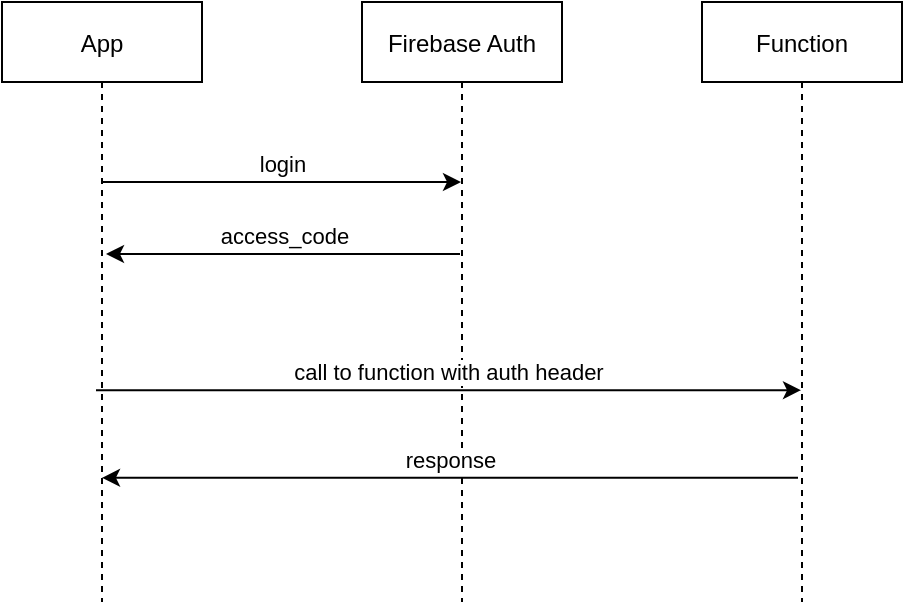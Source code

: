 <mxfile version="15.1.1" type="device"><diagram id="kgpKYQtTHZ0yAKxKKP6v" name="Page-1"><mxGraphModel dx="1298" dy="731" grid="1" gridSize="10" guides="1" tooltips="1" connect="1" arrows="1" fold="1" page="1" pageScale="1" pageWidth="850" pageHeight="1100" math="0" shadow="0"><root><mxCell id="0"/><mxCell id="1" parent="0"/><mxCell id="3nuBFxr9cyL0pnOWT2aG-1" value="App" style="shape=umlLifeline;perimeter=lifelinePerimeter;container=1;collapsible=0;recursiveResize=0;rounded=0;shadow=0;strokeWidth=1;" parent="1" vertex="1"><mxGeometry x="120" y="80" width="100" height="300" as="geometry"/></mxCell><mxCell id="3nuBFxr9cyL0pnOWT2aG-5" value="Firebase Auth" style="shape=umlLifeline;perimeter=lifelinePerimeter;container=1;collapsible=0;recursiveResize=0;rounded=0;shadow=0;strokeWidth=1;" parent="1" vertex="1"><mxGeometry x="300" y="80" width="100" height="300" as="geometry"/></mxCell><mxCell id="KgOuEWsMpFNnieMuvwRE-1" value="Function" style="shape=umlLifeline;perimeter=lifelinePerimeter;container=1;collapsible=0;recursiveResize=0;rounded=0;shadow=0;strokeWidth=1;" vertex="1" parent="1"><mxGeometry x="470" y="80" width="100" height="300" as="geometry"/></mxCell><mxCell id="KgOuEWsMpFNnieMuvwRE-2" value="login" style="endArrow=classic;html=1;verticalAlign=bottom;labelPosition=center;verticalLabelPosition=top;align=center;" edge="1" parent="1" target="3nuBFxr9cyL0pnOWT2aG-5"><mxGeometry width="50" height="50" relative="1" as="geometry"><mxPoint x="170" y="170" as="sourcePoint"/><mxPoint x="220" y="120" as="targetPoint"/></mxGeometry></mxCell><mxCell id="KgOuEWsMpFNnieMuvwRE-5" value="call to function with auth header" style="endArrow=classic;html=1;verticalAlign=bottom;labelPosition=center;verticalLabelPosition=top;align=center;exitX=0.47;exitY=0.587;exitDx=0;exitDy=0;exitPerimeter=0;" edge="1" parent="1"><mxGeometry width="50" height="50" relative="1" as="geometry"><mxPoint x="167" y="274.1" as="sourcePoint"/><mxPoint x="519.5" y="274.1" as="targetPoint"/></mxGeometry></mxCell><mxCell id="KgOuEWsMpFNnieMuvwRE-7" value="access_code" style="endArrow=classic;html=1;verticalAlign=bottom;labelPosition=center;verticalLabelPosition=top;align=center;exitX=0.49;exitY=0.42;exitDx=0;exitDy=0;exitPerimeter=0;entryX=0.52;entryY=0.42;entryDx=0;entryDy=0;entryPerimeter=0;" edge="1" parent="1" source="3nuBFxr9cyL0pnOWT2aG-5" target="3nuBFxr9cyL0pnOWT2aG-1"><mxGeometry width="50" height="50" relative="1" as="geometry"><mxPoint x="180" y="180" as="sourcePoint"/><mxPoint x="171" y="241" as="targetPoint"/></mxGeometry></mxCell><mxCell id="KgOuEWsMpFNnieMuvwRE-8" value="response" style="endArrow=classic;html=1;verticalAlign=bottom;labelPosition=center;verticalLabelPosition=top;align=center;exitX=0.48;exitY=0.793;exitDx=0;exitDy=0;exitPerimeter=0;" edge="1" parent="1" source="KgOuEWsMpFNnieMuvwRE-1" target="3nuBFxr9cyL0pnOWT2aG-1"><mxGeometry width="50" height="50" relative="1" as="geometry"><mxPoint x="359" y="216" as="sourcePoint"/><mxPoint x="182" y="216" as="targetPoint"/></mxGeometry></mxCell></root></mxGraphModel></diagram></mxfile>